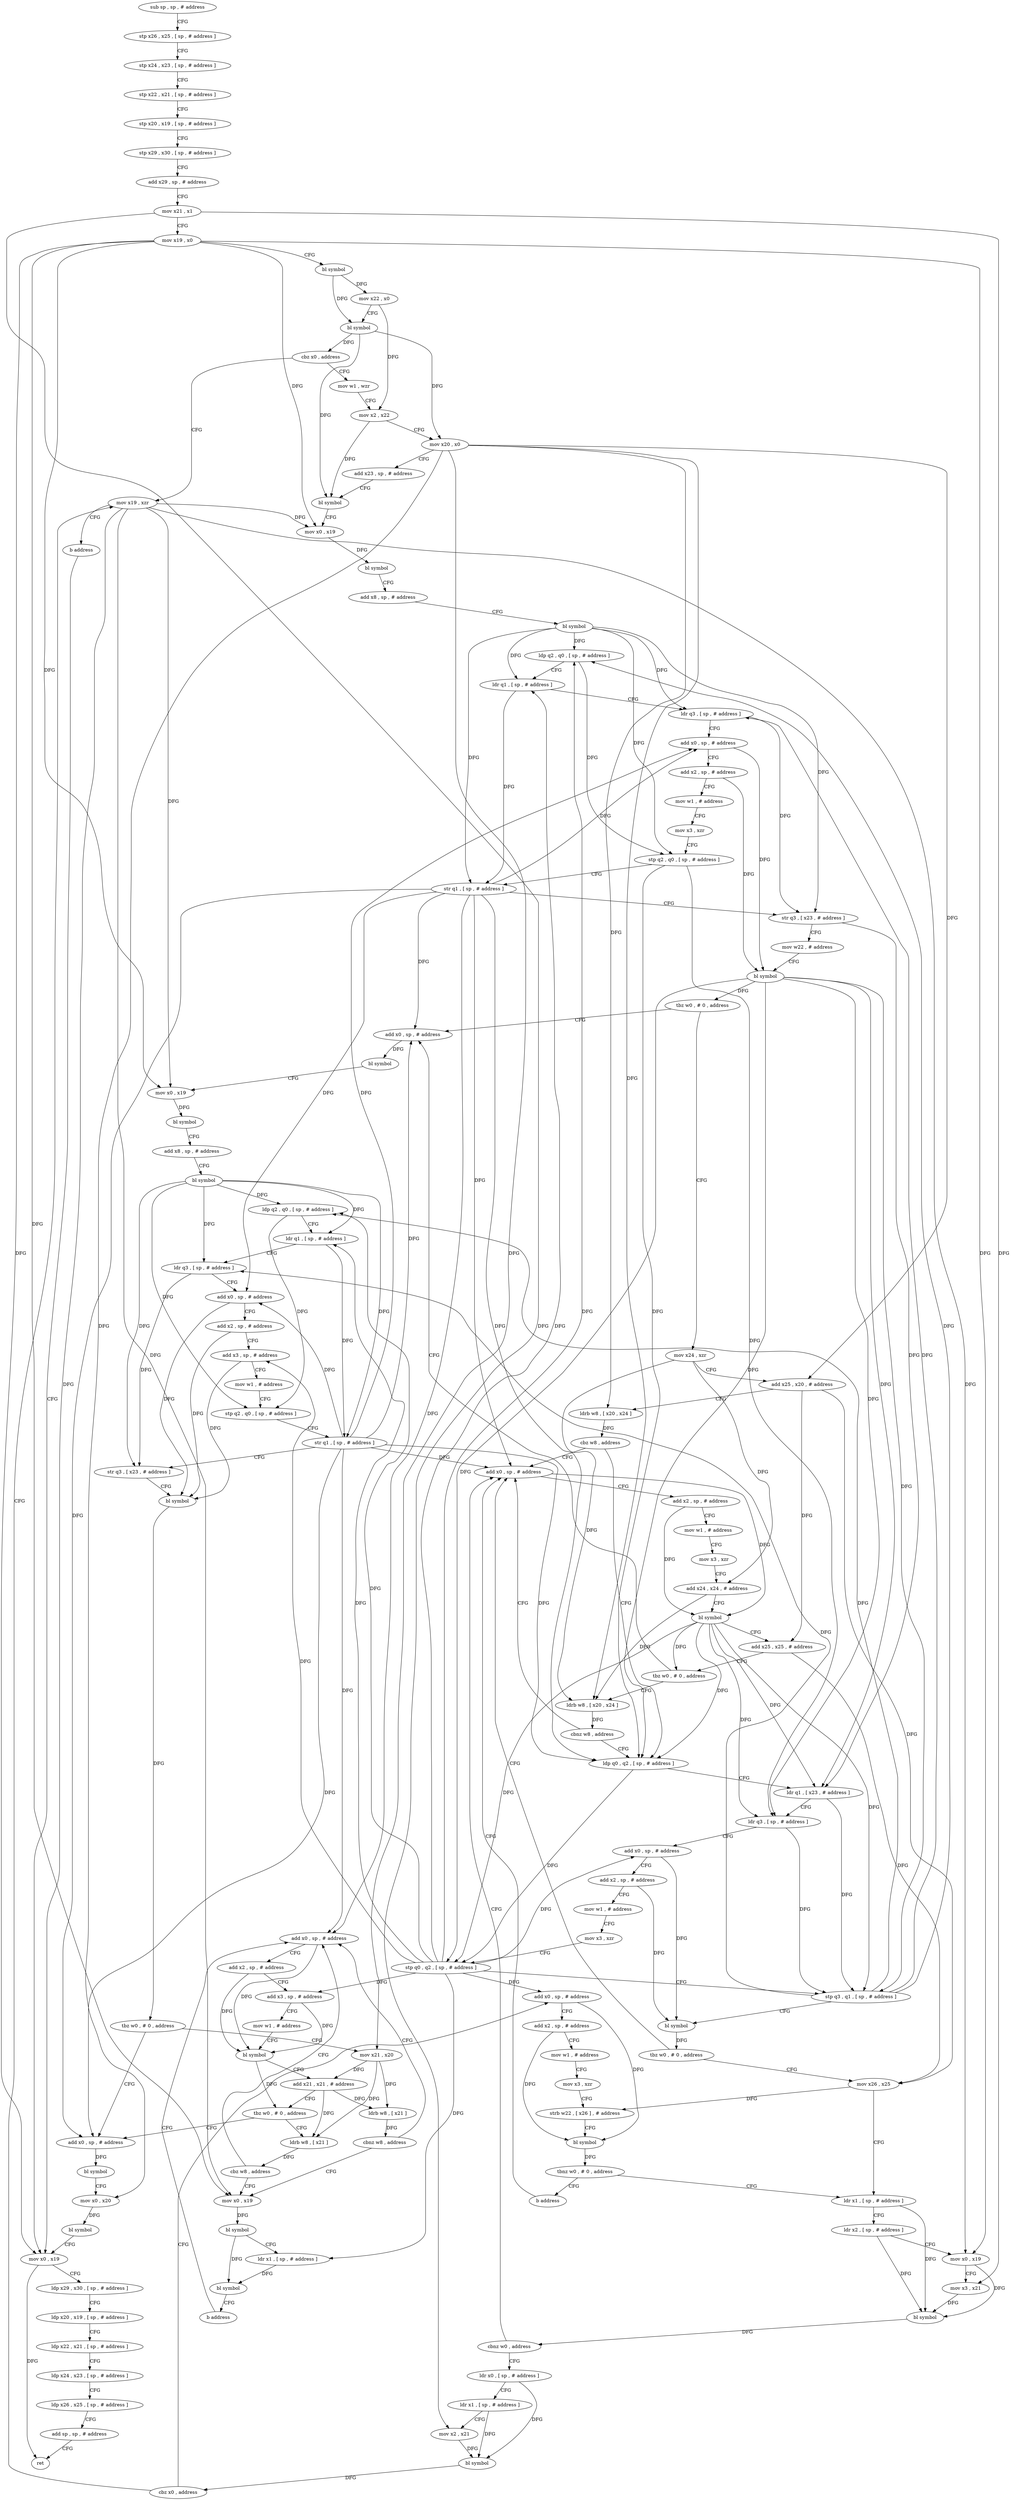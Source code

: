 digraph "func" {
"84976" [label = "sub sp , sp , # address" ]
"84980" [label = "stp x26 , x25 , [ sp , # address ]" ]
"84984" [label = "stp x24 , x23 , [ sp , # address ]" ]
"84988" [label = "stp x22 , x21 , [ sp , # address ]" ]
"84992" [label = "stp x20 , x19 , [ sp , # address ]" ]
"84996" [label = "stp x29 , x30 , [ sp , # address ]" ]
"85000" [label = "add x29 , sp , # address" ]
"85004" [label = "mov x21 , x1" ]
"85008" [label = "mov x19 , x0" ]
"85012" [label = "bl symbol" ]
"85016" [label = "mov x22 , x0" ]
"85020" [label = "bl symbol" ]
"85024" [label = "cbz x0 , address" ]
"85296" [label = "mov x19 , xzr" ]
"85028" [label = "mov w1 , wzr" ]
"85300" [label = "b address" ]
"85460" [label = "mov x0 , x19" ]
"85032" [label = "mov x2 , x22" ]
"85036" [label = "mov x20 , x0" ]
"85040" [label = "add x23 , sp , # address" ]
"85044" [label = "bl symbol" ]
"85048" [label = "mov x0 , x19" ]
"85052" [label = "bl symbol" ]
"85056" [label = "add x8 , sp , # address" ]
"85060" [label = "bl symbol" ]
"85064" [label = "ldp q2 , q0 , [ sp , # address ]" ]
"85068" [label = "ldr q1 , [ sp , # address ]" ]
"85072" [label = "ldr q3 , [ sp , # address ]" ]
"85076" [label = "add x0 , sp , # address" ]
"85080" [label = "add x2 , sp , # address" ]
"85084" [label = "mov w1 , # address" ]
"85088" [label = "mov x3 , xzr" ]
"85092" [label = "stp q2 , q0 , [ sp , # address ]" ]
"85096" [label = "str q1 , [ sp , # address ]" ]
"85100" [label = "str q3 , [ x23 , # address ]" ]
"85104" [label = "mov w22 , # address" ]
"85108" [label = "bl symbol" ]
"85112" [label = "tbz w0 , # 0 , address" ]
"85304" [label = "add x0 , sp , # address" ]
"85116" [label = "mov x24 , xzr" ]
"85464" [label = "ldp x29 , x30 , [ sp , # address ]" ]
"85468" [label = "ldp x20 , x19 , [ sp , # address ]" ]
"85472" [label = "ldp x22 , x21 , [ sp , # address ]" ]
"85476" [label = "ldp x24 , x23 , [ sp , # address ]" ]
"85480" [label = "ldp x26 , x25 , [ sp , # address ]" ]
"85484" [label = "add sp , sp , # address" ]
"85488" [label = "ret" ]
"85308" [label = "bl symbol" ]
"85312" [label = "mov x0 , x19" ]
"85316" [label = "bl symbol" ]
"85320" [label = "add x8 , sp , # address" ]
"85324" [label = "bl symbol" ]
"85328" [label = "ldp q2 , q0 , [ sp , # address ]" ]
"85332" [label = "ldr q1 , [ sp , # address ]" ]
"85336" [label = "ldr q3 , [ sp , # address ]" ]
"85340" [label = "add x0 , sp , # address" ]
"85344" [label = "add x2 , sp , # address" ]
"85348" [label = "add x3 , sp , # address" ]
"85352" [label = "mov w1 , # address" ]
"85356" [label = "stp q2 , q0 , [ sp , # address ]" ]
"85360" [label = "str q1 , [ sp , # address ]" ]
"85364" [label = "str q3 , [ x23 , # address ]" ]
"85368" [label = "bl symbol" ]
"85372" [label = "tbz w0 , # 0 , address" ]
"85444" [label = "add x0 , sp , # address" ]
"85376" [label = "mov x21 , x20" ]
"85120" [label = "add x25 , x20 , # address" ]
"85124" [label = "ldrb w8 , [ x20 , x24 ]" ]
"85128" [label = "cbz w8 , address" ]
"85172" [label = "ldp q0 , q2 , [ sp , # address ]" ]
"85132" [label = "add x0 , sp , # address" ]
"85448" [label = "bl symbol" ]
"85452" [label = "mov x0 , x20" ]
"85456" [label = "bl symbol" ]
"85380" [label = "ldrb w8 , [ x21 ]" ]
"85384" [label = "cbnz w8 , address" ]
"85424" [label = "mov x0 , x19" ]
"85388" [label = "add x0 , sp , # address" ]
"85176" [label = "ldr q1 , [ x23 , # address ]" ]
"85180" [label = "ldr q3 , [ sp , # address ]" ]
"85184" [label = "add x0 , sp , # address" ]
"85188" [label = "add x2 , sp , # address" ]
"85192" [label = "mov w1 , # address" ]
"85196" [label = "mov x3 , xzr" ]
"85200" [label = "stp q0 , q2 , [ sp , # address ]" ]
"85204" [label = "stp q3 , q1 , [ sp , # address ]" ]
"85208" [label = "bl symbol" ]
"85212" [label = "tbz w0 , # 0 , address" ]
"85216" [label = "mov x26 , x25" ]
"85136" [label = "add x2 , sp , # address" ]
"85140" [label = "mov w1 , # address" ]
"85144" [label = "mov x3 , xzr" ]
"85148" [label = "add x24 , x24 , # address" ]
"85152" [label = "bl symbol" ]
"85156" [label = "add x25 , x25 , # address" ]
"85160" [label = "tbz w0 , # 0 , address" ]
"85164" [label = "ldrb w8 , [ x20 , x24 ]" ]
"85428" [label = "bl symbol" ]
"85432" [label = "ldr x1 , [ sp , # address ]" ]
"85436" [label = "bl symbol" ]
"85440" [label = "b address" ]
"85392" [label = "add x2 , sp , # address" ]
"85396" [label = "add x3 , sp , # address" ]
"85400" [label = "mov w1 , # address" ]
"85404" [label = "bl symbol" ]
"85408" [label = "add x21 , x21 , # address" ]
"85412" [label = "tbz w0 , # 0 , address" ]
"85416" [label = "ldrb w8 , [ x21 ]" ]
"85220" [label = "ldr x1 , [ sp , # address ]" ]
"85168" [label = "cbnz w8 , address" ]
"85420" [label = "cbz w8 , address" ]
"85244" [label = "ldr x0 , [ sp , # address ]" ]
"85248" [label = "ldr x1 , [ sp , # address ]" ]
"85252" [label = "mov x2 , x21" ]
"85256" [label = "bl symbol" ]
"85260" [label = "cbz x0 , address" ]
"85264" [label = "add x0 , sp , # address" ]
"85268" [label = "add x2 , sp , # address" ]
"85272" [label = "mov w1 , # address" ]
"85276" [label = "mov x3 , xzr" ]
"85280" [label = "strb w22 , [ x26 ] , # address" ]
"85284" [label = "bl symbol" ]
"85288" [label = "tbnz w0 , # 0 , address" ]
"85292" [label = "b address" ]
"85224" [label = "ldr x2 , [ sp , # address ]" ]
"85228" [label = "mov x0 , x19" ]
"85232" [label = "mov x3 , x21" ]
"85236" [label = "bl symbol" ]
"85240" [label = "cbnz w0 , address" ]
"84976" -> "84980" [ label = "CFG" ]
"84980" -> "84984" [ label = "CFG" ]
"84984" -> "84988" [ label = "CFG" ]
"84988" -> "84992" [ label = "CFG" ]
"84992" -> "84996" [ label = "CFG" ]
"84996" -> "85000" [ label = "CFG" ]
"85000" -> "85004" [ label = "CFG" ]
"85004" -> "85008" [ label = "CFG" ]
"85004" -> "85232" [ label = "DFG" ]
"85004" -> "85252" [ label = "DFG" ]
"85008" -> "85012" [ label = "CFG" ]
"85008" -> "85048" [ label = "DFG" ]
"85008" -> "85460" [ label = "DFG" ]
"85008" -> "85312" [ label = "DFG" ]
"85008" -> "85424" [ label = "DFG" ]
"85008" -> "85228" [ label = "DFG" ]
"85012" -> "85016" [ label = "DFG" ]
"85012" -> "85020" [ label = "DFG" ]
"85016" -> "85020" [ label = "CFG" ]
"85016" -> "85032" [ label = "DFG" ]
"85020" -> "85024" [ label = "DFG" ]
"85020" -> "85036" [ label = "DFG" ]
"85020" -> "85044" [ label = "DFG" ]
"85024" -> "85296" [ label = "CFG" ]
"85024" -> "85028" [ label = "CFG" ]
"85296" -> "85300" [ label = "CFG" ]
"85296" -> "85048" [ label = "DFG" ]
"85296" -> "85460" [ label = "DFG" ]
"85296" -> "85312" [ label = "DFG" ]
"85296" -> "85424" [ label = "DFG" ]
"85296" -> "85228" [ label = "DFG" ]
"85028" -> "85032" [ label = "CFG" ]
"85300" -> "85460" [ label = "CFG" ]
"85460" -> "85464" [ label = "CFG" ]
"85460" -> "85488" [ label = "DFG" ]
"85032" -> "85036" [ label = "CFG" ]
"85032" -> "85044" [ label = "DFG" ]
"85036" -> "85040" [ label = "CFG" ]
"85036" -> "85120" [ label = "DFG" ]
"85036" -> "85124" [ label = "DFG" ]
"85036" -> "85452" [ label = "DFG" ]
"85036" -> "85376" [ label = "DFG" ]
"85036" -> "85164" [ label = "DFG" ]
"85040" -> "85044" [ label = "CFG" ]
"85044" -> "85048" [ label = "CFG" ]
"85048" -> "85052" [ label = "DFG" ]
"85052" -> "85056" [ label = "CFG" ]
"85056" -> "85060" [ label = "CFG" ]
"85060" -> "85064" [ label = "DFG" ]
"85060" -> "85092" [ label = "DFG" ]
"85060" -> "85068" [ label = "DFG" ]
"85060" -> "85096" [ label = "DFG" ]
"85060" -> "85072" [ label = "DFG" ]
"85060" -> "85100" [ label = "DFG" ]
"85064" -> "85068" [ label = "CFG" ]
"85064" -> "85092" [ label = "DFG" ]
"85068" -> "85072" [ label = "CFG" ]
"85068" -> "85096" [ label = "DFG" ]
"85072" -> "85076" [ label = "CFG" ]
"85072" -> "85100" [ label = "DFG" ]
"85076" -> "85080" [ label = "CFG" ]
"85076" -> "85108" [ label = "DFG" ]
"85080" -> "85084" [ label = "CFG" ]
"85080" -> "85108" [ label = "DFG" ]
"85084" -> "85088" [ label = "CFG" ]
"85088" -> "85092" [ label = "CFG" ]
"85092" -> "85096" [ label = "CFG" ]
"85092" -> "85172" [ label = "DFG" ]
"85092" -> "85180" [ label = "DFG" ]
"85096" -> "85100" [ label = "CFG" ]
"85096" -> "85076" [ label = "DFG" ]
"85096" -> "85172" [ label = "DFG" ]
"85096" -> "85304" [ label = "DFG" ]
"85096" -> "85340" [ label = "DFG" ]
"85096" -> "85444" [ label = "DFG" ]
"85096" -> "85132" [ label = "DFG" ]
"85096" -> "85388" [ label = "DFG" ]
"85100" -> "85104" [ label = "CFG" ]
"85100" -> "85176" [ label = "DFG" ]
"85104" -> "85108" [ label = "CFG" ]
"85108" -> "85112" [ label = "DFG" ]
"85108" -> "85172" [ label = "DFG" ]
"85108" -> "85200" [ label = "DFG" ]
"85108" -> "85176" [ label = "DFG" ]
"85108" -> "85204" [ label = "DFG" ]
"85108" -> "85180" [ label = "DFG" ]
"85112" -> "85304" [ label = "CFG" ]
"85112" -> "85116" [ label = "CFG" ]
"85304" -> "85308" [ label = "DFG" ]
"85116" -> "85120" [ label = "CFG" ]
"85116" -> "85148" [ label = "DFG" ]
"85116" -> "85164" [ label = "DFG" ]
"85464" -> "85468" [ label = "CFG" ]
"85468" -> "85472" [ label = "CFG" ]
"85472" -> "85476" [ label = "CFG" ]
"85476" -> "85480" [ label = "CFG" ]
"85480" -> "85484" [ label = "CFG" ]
"85484" -> "85488" [ label = "CFG" ]
"85308" -> "85312" [ label = "CFG" ]
"85312" -> "85316" [ label = "DFG" ]
"85316" -> "85320" [ label = "CFG" ]
"85320" -> "85324" [ label = "CFG" ]
"85324" -> "85328" [ label = "DFG" ]
"85324" -> "85356" [ label = "DFG" ]
"85324" -> "85332" [ label = "DFG" ]
"85324" -> "85360" [ label = "DFG" ]
"85324" -> "85336" [ label = "DFG" ]
"85324" -> "85364" [ label = "DFG" ]
"85328" -> "85332" [ label = "CFG" ]
"85328" -> "85356" [ label = "DFG" ]
"85332" -> "85336" [ label = "CFG" ]
"85332" -> "85360" [ label = "DFG" ]
"85336" -> "85340" [ label = "CFG" ]
"85336" -> "85364" [ label = "DFG" ]
"85340" -> "85344" [ label = "CFG" ]
"85340" -> "85368" [ label = "DFG" ]
"85344" -> "85348" [ label = "CFG" ]
"85344" -> "85368" [ label = "DFG" ]
"85348" -> "85352" [ label = "CFG" ]
"85348" -> "85368" [ label = "DFG" ]
"85352" -> "85356" [ label = "CFG" ]
"85356" -> "85360" [ label = "CFG" ]
"85360" -> "85364" [ label = "CFG" ]
"85360" -> "85076" [ label = "DFG" ]
"85360" -> "85304" [ label = "DFG" ]
"85360" -> "85340" [ label = "DFG" ]
"85360" -> "85172" [ label = "DFG" ]
"85360" -> "85444" [ label = "DFG" ]
"85360" -> "85132" [ label = "DFG" ]
"85360" -> "85388" [ label = "DFG" ]
"85364" -> "85368" [ label = "CFG" ]
"85368" -> "85372" [ label = "DFG" ]
"85372" -> "85444" [ label = "CFG" ]
"85372" -> "85376" [ label = "CFG" ]
"85444" -> "85448" [ label = "DFG" ]
"85376" -> "85380" [ label = "DFG" ]
"85376" -> "85408" [ label = "DFG" ]
"85376" -> "85416" [ label = "DFG" ]
"85120" -> "85124" [ label = "CFG" ]
"85120" -> "85156" [ label = "DFG" ]
"85120" -> "85216" [ label = "DFG" ]
"85124" -> "85128" [ label = "DFG" ]
"85128" -> "85172" [ label = "CFG" ]
"85128" -> "85132" [ label = "CFG" ]
"85172" -> "85176" [ label = "CFG" ]
"85172" -> "85200" [ label = "DFG" ]
"85132" -> "85136" [ label = "CFG" ]
"85132" -> "85152" [ label = "DFG" ]
"85448" -> "85452" [ label = "CFG" ]
"85452" -> "85456" [ label = "DFG" ]
"85456" -> "85460" [ label = "CFG" ]
"85380" -> "85384" [ label = "DFG" ]
"85384" -> "85424" [ label = "CFG" ]
"85384" -> "85388" [ label = "CFG" ]
"85424" -> "85428" [ label = "DFG" ]
"85388" -> "85392" [ label = "CFG" ]
"85388" -> "85404" [ label = "DFG" ]
"85176" -> "85180" [ label = "CFG" ]
"85176" -> "85204" [ label = "DFG" ]
"85180" -> "85184" [ label = "CFG" ]
"85180" -> "85204" [ label = "DFG" ]
"85184" -> "85188" [ label = "CFG" ]
"85184" -> "85208" [ label = "DFG" ]
"85188" -> "85192" [ label = "CFG" ]
"85188" -> "85208" [ label = "DFG" ]
"85192" -> "85196" [ label = "CFG" ]
"85196" -> "85200" [ label = "CFG" ]
"85200" -> "85204" [ label = "CFG" ]
"85200" -> "85064" [ label = "DFG" ]
"85200" -> "85068" [ label = "DFG" ]
"85200" -> "85328" [ label = "DFG" ]
"85200" -> "85332" [ label = "DFG" ]
"85200" -> "85348" [ label = "DFG" ]
"85200" -> "85184" [ label = "DFG" ]
"85200" -> "85432" [ label = "DFG" ]
"85200" -> "85396" [ label = "DFG" ]
"85200" -> "85264" [ label = "DFG" ]
"85204" -> "85208" [ label = "CFG" ]
"85204" -> "85064" [ label = "DFG" ]
"85204" -> "85072" [ label = "DFG" ]
"85204" -> "85328" [ label = "DFG" ]
"85204" -> "85336" [ label = "DFG" ]
"85208" -> "85212" [ label = "DFG" ]
"85212" -> "85132" [ label = "CFG" ]
"85212" -> "85216" [ label = "CFG" ]
"85216" -> "85220" [ label = "CFG" ]
"85216" -> "85280" [ label = "DFG" ]
"85136" -> "85140" [ label = "CFG" ]
"85136" -> "85152" [ label = "DFG" ]
"85140" -> "85144" [ label = "CFG" ]
"85144" -> "85148" [ label = "CFG" ]
"85148" -> "85152" [ label = "CFG" ]
"85148" -> "85164" [ label = "DFG" ]
"85152" -> "85156" [ label = "CFG" ]
"85152" -> "85200" [ label = "DFG" ]
"85152" -> "85204" [ label = "DFG" ]
"85152" -> "85160" [ label = "DFG" ]
"85152" -> "85172" [ label = "DFG" ]
"85152" -> "85176" [ label = "DFG" ]
"85152" -> "85180" [ label = "DFG" ]
"85156" -> "85160" [ label = "CFG" ]
"85156" -> "85216" [ label = "DFG" ]
"85160" -> "85304" [ label = "CFG" ]
"85160" -> "85164" [ label = "CFG" ]
"85164" -> "85168" [ label = "DFG" ]
"85428" -> "85432" [ label = "CFG" ]
"85428" -> "85436" [ label = "DFG" ]
"85432" -> "85436" [ label = "DFG" ]
"85436" -> "85440" [ label = "CFG" ]
"85440" -> "85388" [ label = "CFG" ]
"85392" -> "85396" [ label = "CFG" ]
"85392" -> "85404" [ label = "DFG" ]
"85396" -> "85400" [ label = "CFG" ]
"85396" -> "85404" [ label = "DFG" ]
"85400" -> "85404" [ label = "CFG" ]
"85404" -> "85408" [ label = "CFG" ]
"85404" -> "85412" [ label = "DFG" ]
"85408" -> "85412" [ label = "CFG" ]
"85408" -> "85380" [ label = "DFG" ]
"85408" -> "85416" [ label = "DFG" ]
"85412" -> "85444" [ label = "CFG" ]
"85412" -> "85416" [ label = "CFG" ]
"85416" -> "85420" [ label = "DFG" ]
"85220" -> "85224" [ label = "CFG" ]
"85220" -> "85236" [ label = "DFG" ]
"85168" -> "85132" [ label = "CFG" ]
"85168" -> "85172" [ label = "CFG" ]
"85420" -> "85388" [ label = "CFG" ]
"85420" -> "85424" [ label = "CFG" ]
"85244" -> "85248" [ label = "CFG" ]
"85244" -> "85256" [ label = "DFG" ]
"85248" -> "85252" [ label = "CFG" ]
"85248" -> "85256" [ label = "DFG" ]
"85252" -> "85256" [ label = "DFG" ]
"85256" -> "85260" [ label = "DFG" ]
"85260" -> "85296" [ label = "CFG" ]
"85260" -> "85264" [ label = "CFG" ]
"85264" -> "85268" [ label = "CFG" ]
"85264" -> "85284" [ label = "DFG" ]
"85268" -> "85272" [ label = "CFG" ]
"85268" -> "85284" [ label = "DFG" ]
"85272" -> "85276" [ label = "CFG" ]
"85276" -> "85280" [ label = "CFG" ]
"85280" -> "85284" [ label = "CFG" ]
"85284" -> "85288" [ label = "DFG" ]
"85288" -> "85220" [ label = "CFG" ]
"85288" -> "85292" [ label = "CFG" ]
"85292" -> "85132" [ label = "CFG" ]
"85224" -> "85228" [ label = "CFG" ]
"85224" -> "85236" [ label = "DFG" ]
"85228" -> "85232" [ label = "CFG" ]
"85228" -> "85236" [ label = "DFG" ]
"85232" -> "85236" [ label = "DFG" ]
"85236" -> "85240" [ label = "DFG" ]
"85240" -> "85132" [ label = "CFG" ]
"85240" -> "85244" [ label = "CFG" ]
}
